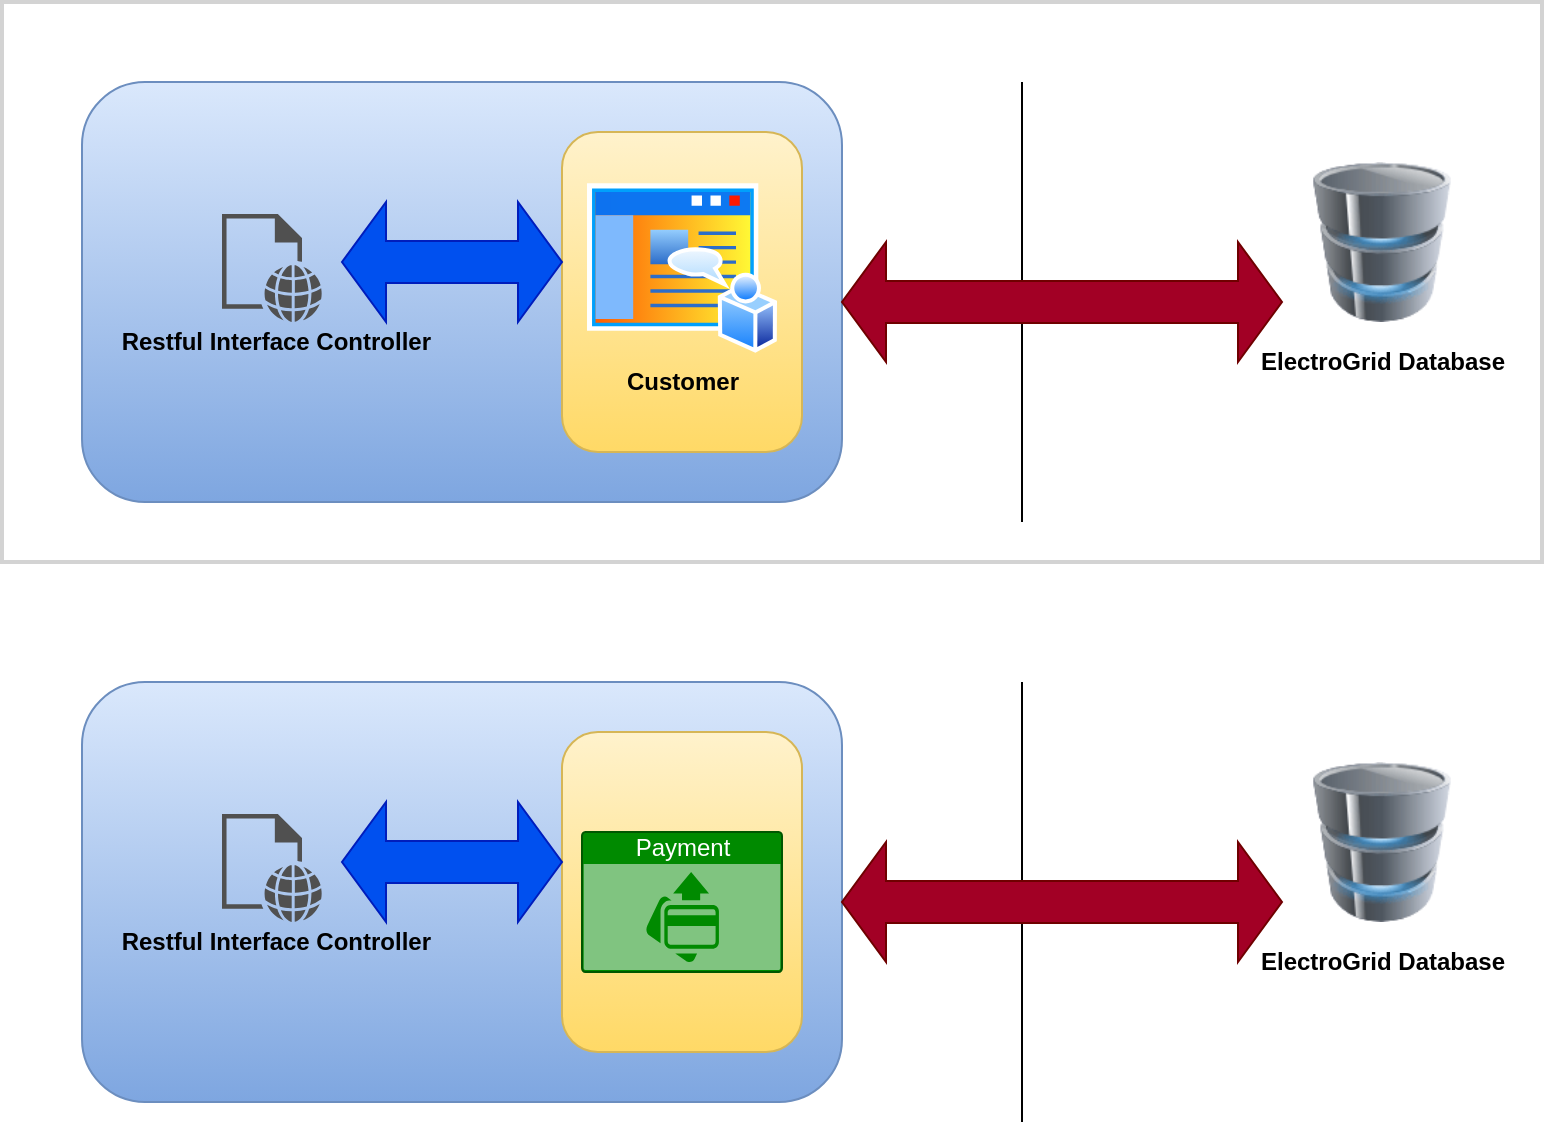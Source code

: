 <mxfile version="17.4.2" type="device"><diagram id="hrLzZufKTQdpudFW9ajJ" name="Page-1"><mxGraphModel dx="1104" dy="829" grid="1" gridSize="10" guides="1" tooltips="1" connect="1" arrows="1" fold="1" page="1" pageScale="1" pageWidth="827" pageHeight="1169" math="0" shadow="0"><root><mxCell id="0"/><mxCell id="1" parent="0"/><mxCell id="R3Jyx_jze2bb7u5Kt_Zg-1" value="" style="rounded=1;whiteSpace=wrap;html=1;fillColor=#dae8fc;strokeColor=#6c8ebf;gradientColor=#7ea6e0;" vertex="1" parent="1"><mxGeometry x="90" y="300" width="380" height="210" as="geometry"/></mxCell><mxCell id="R3Jyx_jze2bb7u5Kt_Zg-2" value="" style="sketch=0;pointerEvents=1;shadow=0;dashed=0;html=1;strokeColor=none;fillColor=#505050;labelPosition=center;verticalLabelPosition=bottom;verticalAlign=top;outlineConnect=0;align=center;shape=mxgraph.office.concepts.web_page;" vertex="1" parent="1"><mxGeometry x="160" y="366" width="50" height="54" as="geometry"/></mxCell><mxCell id="R3Jyx_jze2bb7u5Kt_Zg-3" value="&lt;b&gt;&amp;nbsp;Restful Interface Controller&lt;/b&gt;" style="text;html=1;align=center;verticalAlign=middle;resizable=0;points=[];autosize=1;strokeColor=none;fillColor=none;" vertex="1" parent="1"><mxGeometry x="100" y="420" width="170" height="20" as="geometry"/></mxCell><mxCell id="R3Jyx_jze2bb7u5Kt_Zg-4" value="" style="rounded=1;whiteSpace=wrap;html=1;fillColor=#fff2cc;gradientColor=#ffd966;strokeColor=#d6b656;" vertex="1" parent="1"><mxGeometry x="330" y="325" width="120" height="160" as="geometry"/></mxCell><mxCell id="R3Jyx_jze2bb7u5Kt_Zg-5" value="" style="aspect=fixed;perimeter=ellipsePerimeter;html=1;align=center;shadow=0;dashed=0;spacingTop=3;image;image=img/lib/active_directory/home_page.svg;" vertex="1" parent="1"><mxGeometry x="342.5" y="350.25" width="95" height="85.5" as="geometry"/></mxCell><mxCell id="R3Jyx_jze2bb7u5Kt_Zg-7" value="&lt;b&gt;Customer&lt;/b&gt;" style="text;html=1;align=center;verticalAlign=middle;resizable=0;points=[];autosize=1;strokeColor=none;fillColor=none;" vertex="1" parent="1"><mxGeometry x="355" y="440" width="70" height="20" as="geometry"/></mxCell><mxCell id="R3Jyx_jze2bb7u5Kt_Zg-8" value="" style="html=1;shadow=0;dashed=0;align=center;verticalAlign=middle;shape=mxgraph.arrows2.twoWayArrow;dy=0.65;dx=22;fillColor=#0050ef;fontColor=#ffffff;strokeColor=#001DBC;" vertex="1" parent="1"><mxGeometry x="220" y="360" width="110" height="60" as="geometry"/></mxCell><mxCell id="R3Jyx_jze2bb7u5Kt_Zg-9" value="" style="endArrow=none;html=1;curved=1;" edge="1" parent="1"><mxGeometry width="50" height="50" relative="1" as="geometry"><mxPoint x="560" y="520" as="sourcePoint"/><mxPoint x="560" y="300" as="targetPoint"/></mxGeometry></mxCell><mxCell id="R3Jyx_jze2bb7u5Kt_Zg-10" value="" style="html=1;shadow=0;dashed=0;align=center;verticalAlign=middle;shape=mxgraph.arrows2.twoWayArrow;dy=0.65;dx=22;fillColor=#a20025;fontColor=#ffffff;strokeColor=#6F0000;" vertex="1" parent="1"><mxGeometry x="470" y="380" width="220" height="60" as="geometry"/></mxCell><mxCell id="R3Jyx_jze2bb7u5Kt_Zg-11" value="" style="image;html=1;image=img/lib/clip_art/computers/Database_128x128.png" vertex="1" parent="1"><mxGeometry x="700" y="340" width="80" height="80" as="geometry"/></mxCell><mxCell id="R3Jyx_jze2bb7u5Kt_Zg-12" value="&lt;b&gt;ElectroGrid Database&lt;/b&gt;" style="text;html=1;align=center;verticalAlign=middle;resizable=0;points=[];autosize=1;strokeColor=none;fillColor=none;" vertex="1" parent="1"><mxGeometry x="670" y="430" width="140" height="20" as="geometry"/></mxCell><mxCell id="R3Jyx_jze2bb7u5Kt_Zg-13" value="" style="rounded=1;whiteSpace=wrap;html=1;fillColor=#dae8fc;strokeColor=#6c8ebf;gradientColor=#7ea6e0;" vertex="1" parent="1"><mxGeometry x="90" y="600" width="380" height="210" as="geometry"/></mxCell><mxCell id="R3Jyx_jze2bb7u5Kt_Zg-14" value="" style="sketch=0;pointerEvents=1;shadow=0;dashed=0;html=1;strokeColor=none;fillColor=#505050;labelPosition=center;verticalLabelPosition=bottom;verticalAlign=top;outlineConnect=0;align=center;shape=mxgraph.office.concepts.web_page;" vertex="1" parent="1"><mxGeometry x="160" y="666" width="50" height="54" as="geometry"/></mxCell><mxCell id="R3Jyx_jze2bb7u5Kt_Zg-15" value="&lt;b&gt;&amp;nbsp;Restful Interface Controller&lt;/b&gt;" style="text;html=1;align=center;verticalAlign=middle;resizable=0;points=[];autosize=1;strokeColor=none;fillColor=none;" vertex="1" parent="1"><mxGeometry x="100" y="720" width="170" height="20" as="geometry"/></mxCell><mxCell id="R3Jyx_jze2bb7u5Kt_Zg-16" value="" style="rounded=1;whiteSpace=wrap;html=1;fillColor=#fff2cc;gradientColor=#ffd966;strokeColor=#d6b656;" vertex="1" parent="1"><mxGeometry x="330" y="625" width="120" height="160" as="geometry"/></mxCell><mxCell id="R3Jyx_jze2bb7u5Kt_Zg-19" value="" style="html=1;shadow=0;dashed=0;align=center;verticalAlign=middle;shape=mxgraph.arrows2.twoWayArrow;dy=0.65;dx=22;fillColor=#0050ef;fontColor=#ffffff;strokeColor=#001DBC;" vertex="1" parent="1"><mxGeometry x="220" y="660" width="110" height="60" as="geometry"/></mxCell><mxCell id="R3Jyx_jze2bb7u5Kt_Zg-20" value="" style="endArrow=none;html=1;curved=1;" edge="1" parent="1"><mxGeometry width="50" height="50" relative="1" as="geometry"><mxPoint x="560" y="820" as="sourcePoint"/><mxPoint x="560" y="600" as="targetPoint"/></mxGeometry></mxCell><mxCell id="R3Jyx_jze2bb7u5Kt_Zg-21" value="" style="html=1;shadow=0;dashed=0;align=center;verticalAlign=middle;shape=mxgraph.arrows2.twoWayArrow;dy=0.65;dx=22;fillColor=#a20025;fontColor=#ffffff;strokeColor=#6F0000;" vertex="1" parent="1"><mxGeometry x="470" y="680" width="220" height="60" as="geometry"/></mxCell><mxCell id="R3Jyx_jze2bb7u5Kt_Zg-22" value="" style="image;html=1;image=img/lib/clip_art/computers/Database_128x128.png" vertex="1" parent="1"><mxGeometry x="700" y="640" width="80" height="80" as="geometry"/></mxCell><mxCell id="R3Jyx_jze2bb7u5Kt_Zg-23" value="&lt;b&gt;ElectroGrid Database&lt;/b&gt;" style="text;html=1;align=center;verticalAlign=middle;resizable=0;points=[];autosize=1;strokeColor=none;fillColor=none;" vertex="1" parent="1"><mxGeometry x="670" y="730" width="140" height="20" as="geometry"/></mxCell><mxCell id="R3Jyx_jze2bb7u5Kt_Zg-24" value="Payment" style="html=1;strokeColor=#005700;fillColor=#008a00;labelPosition=center;verticalLabelPosition=middle;verticalAlign=top;align=center;fontSize=12;outlineConnect=0;spacingTop=-6;sketch=0;shape=mxgraph.sitemap.payment;fontColor=#ffffff;" vertex="1" parent="1"><mxGeometry x="340" y="675" width="100" height="70" as="geometry"/></mxCell><mxCell id="R3Jyx_jze2bb7u5Kt_Zg-25" value="" style="rounded=0;whiteSpace=wrap;html=1;fillColor=none;strokeColor=#d3d3d3;strokeWidth=2;" vertex="1" parent="1"><mxGeometry x="50" y="260" width="770" height="280" as="geometry"/></mxCell></root></mxGraphModel></diagram></mxfile>